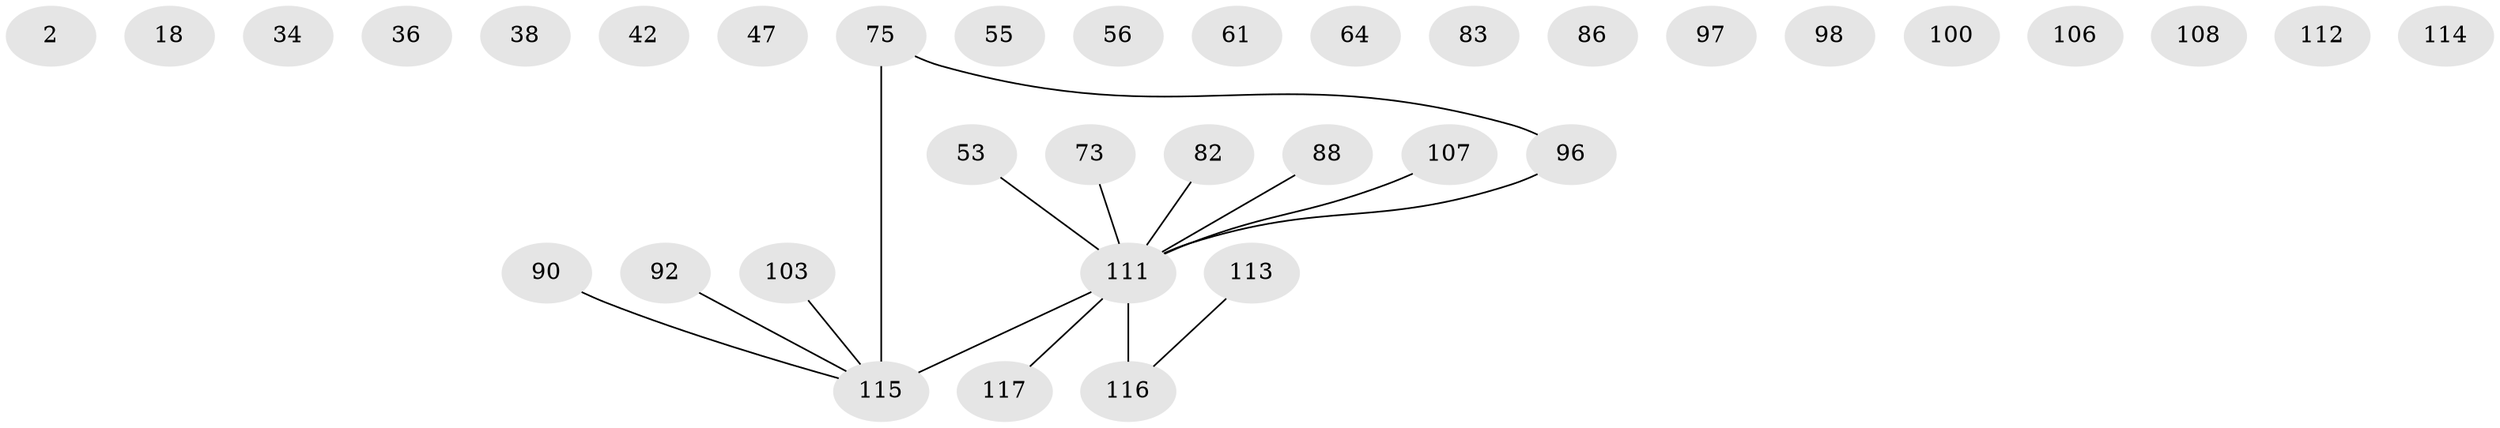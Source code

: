 // original degree distribution, {2: 0.27350427350427353, 0: 0.15384615384615385, 3: 0.19658119658119658, 4: 0.06837606837606838, 1: 0.27350427350427353, 5: 0.017094017094017096, 6: 0.008547008547008548, 7: 0.008547008547008548}
// Generated by graph-tools (version 1.1) at 2025/43/03/04/25 21:43:26]
// undirected, 35 vertices, 15 edges
graph export_dot {
graph [start="1"]
  node [color=gray90,style=filled];
  2;
  18;
  34;
  36;
  38;
  42;
  47;
  53;
  55;
  56;
  61;
  64;
  73 [super="+14"];
  75 [super="+19"];
  82;
  83;
  86;
  88;
  90;
  92;
  96 [super="+45+81+74"];
  97;
  98;
  100;
  103;
  106;
  107;
  108;
  111 [super="+41+99+50+77+101+94+110+49"];
  112 [super="+63"];
  113;
  114 [super="+71"];
  115 [super="+85+95+109+84"];
  116 [super="+70+80+102"];
  117;
  53 -- 111;
  73 -- 111;
  75 -- 96;
  75 -- 115 [weight=3];
  82 -- 111;
  88 -- 111;
  90 -- 115;
  92 -- 115;
  96 -- 111 [weight=3];
  103 -- 115;
  107 -- 111;
  111 -- 117;
  111 -- 116 [weight=5];
  111 -- 115 [weight=6];
  113 -- 116;
}
